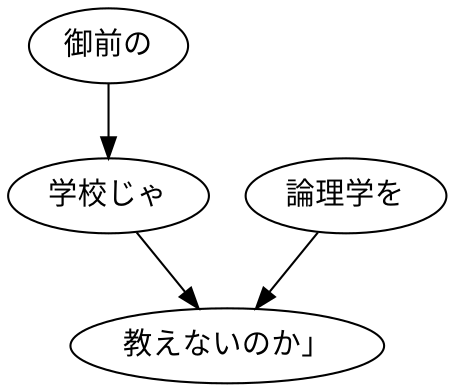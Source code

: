 digraph graph7139 {
	node0 [label="御前の"];
	node1 [label="学校じゃ"];
	node2 [label="論理学を"];
	node3 [label="教えないのか」"];
	node0 -> node1;
	node1 -> node3;
	node2 -> node3;
}
